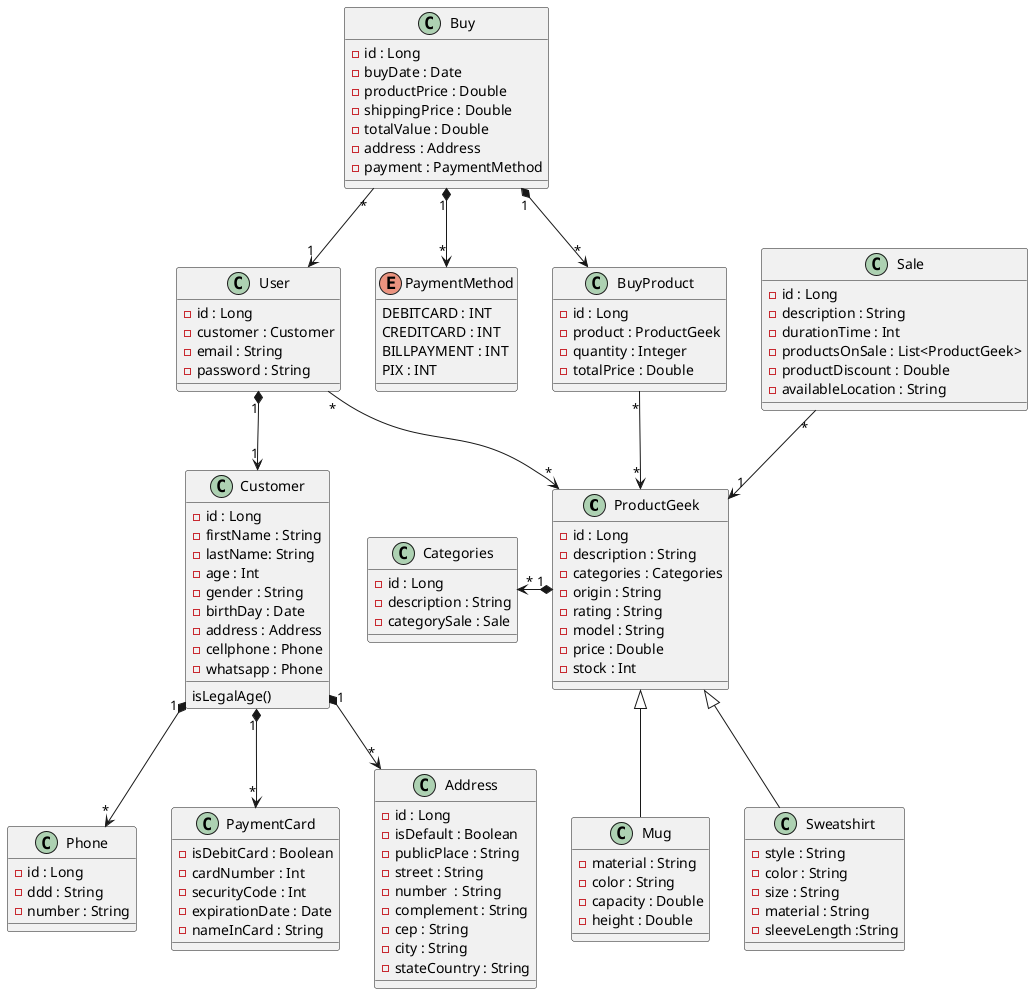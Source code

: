 @startuml eCommmerce

    class ProductGeek{
        - id : Long
        - description : String
        - categories : Categories
        - origin : String
        - rating : String
        - model : String
        - price : Double
        - stock : Int
    }
    class Categories{
        - id : Long
        - description : String
        - categorySale : Sale
    }
    class Customer{
        - id : Long
        - firstName : String 
        - lastName: String
        - age : Int
            isLegalAge()
        - gender : String
        - birthDay : Date
        - address : Address
        - cellphone : Phone
        - whatsapp : Phone
    }
    class User{
        - id : Long  
        - customer : Customer
        - email : String
        - password : String
    }

    class Phone{
        - id : Long
        - ddd : String
        - number : String
    }

    class Sale{
        - id : Long
        - description : String
        - durationTime : Int
        - productsOnSale : List<ProductGeek>
        - productDiscount : Double
        - availableLocation : String
    }

    class PaymentCard{
        - isDebitCard : Boolean
        - cardNumber : Int
        - securityCode : Int
        - expirationDate : Date
        - nameInCard : String
    }

    class Address{
        - id : Long
        - isDefault : Boolean
        - publicPlace : String
        - street : String
        - number  : String
        - complement : String
        - cep : String
        - city : String
        - stateCountry : String
    }

    class BuyProduct{
        - id : Long
        - product : ProductGeek
        - quantity : Integer
        - totalPrice : Double
    }

    
    Enum PaymentMethod{
        DEBITCARD : INT
        CREDITCARD : INT
        BILLPAYMENT : INT
        PIX : INT
    }

    class Buy{
        - id : Long
        - buyDate : Date
        - productPrice : Double
        - shippingPrice : Double
        - totalValue : Double
        - address : Address
        - payment : PaymentMethod
    }

    class Sweatshirt{
        - style : String
        - color : String
        - size : String
        - material : String
        - sleeveLength :String
    }

    class Mug {
        - material : String
        - color : String
        - capacity : Double
        - height : Double
    }

    User "*"-->"*" ProductGeek
    User "1"*-->"1" Customer


    Buy "1"*-->"*" BuyProduct
    Buy "*"-->"1" User
    Buy "1"*-->"*" PaymentMethod

    BuyProduct "*"-->"*" ProductGeek

    Sale "*"-->"1" ProductGeek
    ProductGeek "1"*-left->"*" Categories

    Customer "1"*-->"*" PaymentCard
    Customer "1"*-->"*" Phone  
    Customer "1"*-->"*" Address

    Sweatshirt -up-|> ProductGeek
    Mug -up-|> ProductGeek

    'CRUD (CUSTOMER(E TODOS EM COMPOSIÇÃO A ELE), ADDRESS, PRODUTO ESPECÍFICO, CIDADE E ESTADO, USER, PRODUTOS)
    'ENUM DE PRODUTO
@enduml
